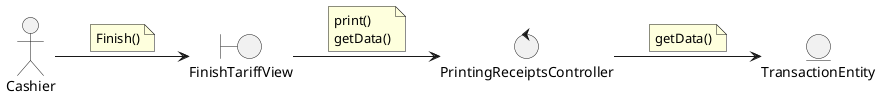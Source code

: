 @startuml
left to right direction

'--- Classes definition ---
actor Cashier

boundary FinishTariffView

entity TransactionEntity

control PrintingReceiptsController


'--- Actor relations ---
Cashier --> FinishTariffView
note on link
    Finish()
end note
'--- Views relations ---

FinishTariffView --> PrintingReceiptsController
note on link
    print()
    getData()
end note

'--- Controllers relations ---

PrintingReceiptsController --> TransactionEntity
note on link
    getData()
end note
'--- Entity relations ---

@enduml